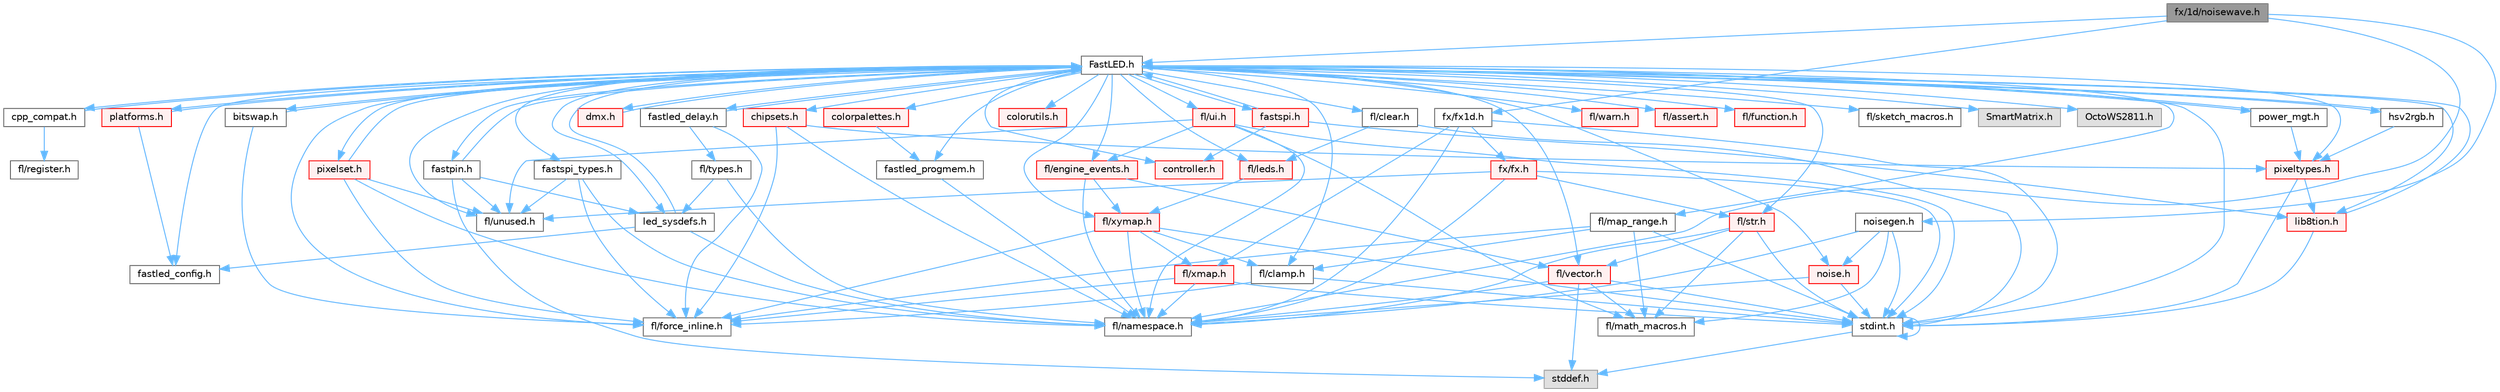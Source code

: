 digraph "fx/1d/noisewave.h"
{
 // INTERACTIVE_SVG=YES
 // LATEX_PDF_SIZE
  bgcolor="transparent";
  edge [fontname=Helvetica,fontsize=10,labelfontname=Helvetica,labelfontsize=10];
  node [fontname=Helvetica,fontsize=10,shape=box,height=0.2,width=0.4];
  Node1 [id="Node000001",label="fx/1d/noisewave.h",height=0.2,width=0.4,color="gray40", fillcolor="grey60", style="filled", fontcolor="black",tooltip=" "];
  Node1 -> Node2 [id="edge1_Node000001_Node000002",color="steelblue1",style="solid",tooltip=" "];
  Node2 [id="Node000002",label="FastLED.h",height=0.2,width=0.4,color="grey40", fillcolor="white", style="filled",URL="$db/d97/_fast_l_e_d_8h.html",tooltip="central include file for FastLED, defines the CFastLED class/object"];
  Node2 -> Node3 [id="edge2_Node000002_Node000003",color="steelblue1",style="solid",tooltip=" "];
  Node3 [id="Node000003",label="stdint.h",height=0.2,width=0.4,color="grey40", fillcolor="white", style="filled",URL="$df/dd8/stdint_8h.html",tooltip=" "];
  Node3 -> Node4 [id="edge3_Node000003_Node000004",color="steelblue1",style="solid",tooltip=" "];
  Node4 [id="Node000004",label="stddef.h",height=0.2,width=0.4,color="grey60", fillcolor="#E0E0E0", style="filled",tooltip=" "];
  Node3 -> Node3 [id="edge4_Node000003_Node000003",color="steelblue1",style="solid",tooltip=" "];
  Node2 -> Node5 [id="edge5_Node000002_Node000005",color="steelblue1",style="solid",tooltip=" "];
  Node5 [id="Node000005",label="SmartMatrix.h",height=0.2,width=0.4,color="grey60", fillcolor="#E0E0E0", style="filled",tooltip=" "];
  Node2 -> Node6 [id="edge6_Node000002_Node000006",color="steelblue1",style="solid",tooltip=" "];
  Node6 [id="Node000006",label="OctoWS2811.h",height=0.2,width=0.4,color="grey60", fillcolor="#E0E0E0", style="filled",tooltip=" "];
  Node2 -> Node7 [id="edge7_Node000002_Node000007",color="steelblue1",style="solid",tooltip=" "];
  Node7 [id="Node000007",label="fl/force_inline.h",height=0.2,width=0.4,color="grey40", fillcolor="white", style="filled",URL="$d4/d64/force__inline_8h.html",tooltip=" "];
  Node2 -> Node8 [id="edge8_Node000002_Node000008",color="steelblue1",style="solid",tooltip=" "];
  Node8 [id="Node000008",label="cpp_compat.h",height=0.2,width=0.4,color="grey40", fillcolor="white", style="filled",URL="$d9/d13/cpp__compat_8h.html",tooltip="Compatibility functions based on C++ version."];
  Node8 -> Node2 [id="edge9_Node000008_Node000002",color="steelblue1",style="solid",tooltip=" "];
  Node8 -> Node9 [id="edge10_Node000008_Node000009",color="steelblue1",style="solid",tooltip=" "];
  Node9 [id="Node000009",label="fl/register.h",height=0.2,width=0.4,color="grey40", fillcolor="white", style="filled",URL="$df/d80/register_8h.html",tooltip=" "];
  Node2 -> Node10 [id="edge11_Node000002_Node000010",color="steelblue1",style="solid",tooltip=" "];
  Node10 [id="Node000010",label="fastled_config.h",height=0.2,width=0.4,color="grey40", fillcolor="white", style="filled",URL="$d5/d11/fastled__config_8h.html",tooltip="Contains definitions that can be used to configure FastLED at compile time."];
  Node2 -> Node11 [id="edge12_Node000002_Node000011",color="steelblue1",style="solid",tooltip=" "];
  Node11 [id="Node000011",label="led_sysdefs.h",height=0.2,width=0.4,color="grey40", fillcolor="white", style="filled",URL="$d9/d3e/led__sysdefs_8h.html",tooltip="Determines which platform system definitions to include."];
  Node11 -> Node2 [id="edge13_Node000011_Node000002",color="steelblue1",style="solid",tooltip=" "];
  Node11 -> Node10 [id="edge14_Node000011_Node000010",color="steelblue1",style="solid",tooltip=" "];
  Node11 -> Node12 [id="edge15_Node000011_Node000012",color="steelblue1",style="solid",tooltip=" "];
  Node12 [id="Node000012",label="fl/namespace.h",height=0.2,width=0.4,color="grey40", fillcolor="white", style="filled",URL="$df/d2a/namespace_8h.html",tooltip="Implements the FastLED namespace macros."];
  Node2 -> Node13 [id="edge16_Node000002_Node000013",color="steelblue1",style="solid",tooltip=" "];
  Node13 [id="Node000013",label="fastled_delay.h",height=0.2,width=0.4,color="grey40", fillcolor="white", style="filled",URL="$d0/da8/fastled__delay_8h.html",tooltip="Utility functions and classes for managing delay cycles."];
  Node13 -> Node2 [id="edge17_Node000013_Node000002",color="steelblue1",style="solid",tooltip=" "];
  Node13 -> Node14 [id="edge18_Node000013_Node000014",color="steelblue1",style="solid",tooltip=" "];
  Node14 [id="Node000014",label="fl/types.h",height=0.2,width=0.4,color="grey40", fillcolor="white", style="filled",URL="$d7/da1/fl_2types_8h.html",tooltip=" "];
  Node14 -> Node12 [id="edge19_Node000014_Node000012",color="steelblue1",style="solid",tooltip=" "];
  Node14 -> Node11 [id="edge20_Node000014_Node000011",color="steelblue1",style="solid",tooltip=" "];
  Node13 -> Node7 [id="edge21_Node000013_Node000007",color="steelblue1",style="solid",tooltip=" "];
  Node2 -> Node15 [id="edge22_Node000002_Node000015",color="steelblue1",style="solid",tooltip=" "];
  Node15 [id="Node000015",label="bitswap.h",height=0.2,width=0.4,color="grey40", fillcolor="white", style="filled",URL="$de/ded/bitswap_8h.html",tooltip="Functions for doing a rotation of bits/bytes used by parallel output."];
  Node15 -> Node2 [id="edge23_Node000015_Node000002",color="steelblue1",style="solid",tooltip=" "];
  Node15 -> Node7 [id="edge24_Node000015_Node000007",color="steelblue1",style="solid",tooltip=" "];
  Node2 -> Node16 [id="edge25_Node000002_Node000016",color="steelblue1",style="solid",tooltip=" "];
  Node16 [id="Node000016",label="controller.h",height=0.2,width=0.4,color="red", fillcolor="#FFF0F0", style="filled",URL="$d2/dd9/controller_8h.html",tooltip="deprecated: base definitions used by led controllers for writing out led data"];
  Node2 -> Node70 [id="edge26_Node000002_Node000070",color="steelblue1",style="solid",tooltip=" "];
  Node70 [id="Node000070",label="fastpin.h",height=0.2,width=0.4,color="grey40", fillcolor="white", style="filled",URL="$db/d65/fastpin_8h.html",tooltip="Class base definitions for defining fast pin access."];
  Node70 -> Node2 [id="edge27_Node000070_Node000002",color="steelblue1",style="solid",tooltip=" "];
  Node70 -> Node11 [id="edge28_Node000070_Node000011",color="steelblue1",style="solid",tooltip=" "];
  Node70 -> Node4 [id="edge29_Node000070_Node000004",color="steelblue1",style="solid",tooltip=" "];
  Node70 -> Node37 [id="edge30_Node000070_Node000037",color="steelblue1",style="solid",tooltip=" "];
  Node37 [id="Node000037",label="fl/unused.h",height=0.2,width=0.4,color="grey40", fillcolor="white", style="filled",URL="$d8/d4b/unused_8h.html",tooltip=" "];
  Node2 -> Node71 [id="edge31_Node000002_Node000071",color="steelblue1",style="solid",tooltip=" "];
  Node71 [id="Node000071",label="fastspi_types.h",height=0.2,width=0.4,color="grey40", fillcolor="white", style="filled",URL="$d2/ddb/fastspi__types_8h.html",tooltip="Data types and constants used by SPI interfaces."];
  Node71 -> Node7 [id="edge32_Node000071_Node000007",color="steelblue1",style="solid",tooltip=" "];
  Node71 -> Node12 [id="edge33_Node000071_Node000012",color="steelblue1",style="solid",tooltip=" "];
  Node71 -> Node37 [id="edge34_Node000071_Node000037",color="steelblue1",style="solid",tooltip=" "];
  Node2 -> Node72 [id="edge35_Node000002_Node000072",color="steelblue1",style="solid",tooltip=" "];
  Node72 [id="Node000072",label="dmx.h",height=0.2,width=0.4,color="red", fillcolor="#FFF0F0", style="filled",URL="$d3/de1/dmx_8h.html",tooltip="Defines the DMX512-based LED controllers."];
  Node72 -> Node2 [id="edge36_Node000072_Node000002",color="steelblue1",style="solid",tooltip=" "];
  Node2 -> Node75 [id="edge37_Node000002_Node000075",color="steelblue1",style="solid",tooltip=" "];
  Node75 [id="Node000075",label="platforms.h",height=0.2,width=0.4,color="red", fillcolor="#FFF0F0", style="filled",URL="$da/dc9/platforms_8h.html",tooltip="Determines which platforms headers to include."];
  Node75 -> Node2 [id="edge38_Node000075_Node000002",color="steelblue1",style="solid",tooltip=" "];
  Node75 -> Node10 [id="edge39_Node000075_Node000010",color="steelblue1",style="solid",tooltip=" "];
  Node2 -> Node77 [id="edge40_Node000002_Node000077",color="steelblue1",style="solid",tooltip=" "];
  Node77 [id="Node000077",label="fastled_progmem.h",height=0.2,width=0.4,color="grey40", fillcolor="white", style="filled",URL="$df/dab/fastled__progmem_8h.html",tooltip="Wrapper definitions to allow seamless use of PROGMEM in environments that have it."];
  Node77 -> Node12 [id="edge41_Node000077_Node000012",color="steelblue1",style="solid",tooltip=" "];
  Node2 -> Node19 [id="edge42_Node000002_Node000019",color="steelblue1",style="solid",tooltip=" "];
  Node19 [id="Node000019",label="lib8tion.h",height=0.2,width=0.4,color="red", fillcolor="#FFF0F0", style="filled",URL="$df/da5/lib8tion_8h.html",tooltip="Fast, efficient 8-bit math functions specifically designed for high-performance LED programming."];
  Node19 -> Node2 [id="edge43_Node000019_Node000002",color="steelblue1",style="solid",tooltip=" "];
  Node19 -> Node3 [id="edge44_Node000019_Node000003",color="steelblue1",style="solid",tooltip=" "];
  Node2 -> Node18 [id="edge45_Node000002_Node000018",color="steelblue1",style="solid",tooltip=" "];
  Node18 [id="Node000018",label="pixeltypes.h",height=0.2,width=0.4,color="red", fillcolor="#FFF0F0", style="filled",URL="$d2/dba/pixeltypes_8h.html",tooltip="Includes defintions for RGB and HSV pixels."];
  Node18 -> Node3 [id="edge46_Node000018_Node000003",color="steelblue1",style="solid",tooltip=" "];
  Node18 -> Node19 [id="edge47_Node000018_Node000019",color="steelblue1",style="solid",tooltip=" "];
  Node2 -> Node78 [id="edge48_Node000002_Node000078",color="steelblue1",style="solid",tooltip=" "];
  Node78 [id="Node000078",label="hsv2rgb.h",height=0.2,width=0.4,color="grey40", fillcolor="white", style="filled",URL="$de/d9a/hsv2rgb_8h.html",tooltip="Functions to convert from the HSV colorspace to the RGB colorspace."];
  Node78 -> Node2 [id="edge49_Node000078_Node000002",color="steelblue1",style="solid",tooltip=" "];
  Node78 -> Node18 [id="edge50_Node000078_Node000018",color="steelblue1",style="solid",tooltip=" "];
  Node2 -> Node79 [id="edge51_Node000002_Node000079",color="steelblue1",style="solid",tooltip=" "];
  Node79 [id="Node000079",label="colorutils.h",height=0.2,width=0.4,color="red", fillcolor="#FFF0F0", style="filled",URL="$d1/dfb/colorutils_8h.html",tooltip=" "];
  Node2 -> Node84 [id="edge52_Node000002_Node000084",color="steelblue1",style="solid",tooltip=" "];
  Node84 [id="Node000084",label="pixelset.h",height=0.2,width=0.4,color="red", fillcolor="#FFF0F0", style="filled",URL="$d4/d46/pixelset_8h.html",tooltip="Declares classes for managing logical groups of LEDs."];
  Node84 -> Node7 [id="edge53_Node000084_Node000007",color="steelblue1",style="solid",tooltip=" "];
  Node84 -> Node12 [id="edge54_Node000084_Node000012",color="steelblue1",style="solid",tooltip=" "];
  Node84 -> Node37 [id="edge55_Node000084_Node000037",color="steelblue1",style="solid",tooltip=" "];
  Node84 -> Node2 [id="edge56_Node000084_Node000002",color="steelblue1",style="solid",tooltip=" "];
  Node2 -> Node85 [id="edge57_Node000002_Node000085",color="steelblue1",style="solid",tooltip=" "];
  Node85 [id="Node000085",label="colorpalettes.h",height=0.2,width=0.4,color="red", fillcolor="#FFF0F0", style="filled",URL="$dc/dcc/colorpalettes_8h.html",tooltip="Declarations for the predefined color palettes supplied by FastLED."];
  Node85 -> Node77 [id="edge58_Node000085_Node000077",color="steelblue1",style="solid",tooltip=" "];
  Node2 -> Node86 [id="edge59_Node000002_Node000086",color="steelblue1",style="solid",tooltip=" "];
  Node86 [id="Node000086",label="noise.h",height=0.2,width=0.4,color="red", fillcolor="#FFF0F0", style="filled",URL="$d1/d31/noise_8h.html",tooltip="Functions to generate and fill arrays with noise."];
  Node86 -> Node3 [id="edge60_Node000086_Node000003",color="steelblue1",style="solid",tooltip=" "];
  Node86 -> Node12 [id="edge61_Node000086_Node000012",color="steelblue1",style="solid",tooltip=" "];
  Node2 -> Node87 [id="edge62_Node000002_Node000087",color="steelblue1",style="solid",tooltip=" "];
  Node87 [id="Node000087",label="power_mgt.h",height=0.2,width=0.4,color="grey40", fillcolor="white", style="filled",URL="$dc/d5b/power__mgt_8h.html",tooltip="Functions to limit the power used by FastLED."];
  Node87 -> Node2 [id="edge63_Node000087_Node000002",color="steelblue1",style="solid",tooltip=" "];
  Node87 -> Node18 [id="edge64_Node000087_Node000018",color="steelblue1",style="solid",tooltip=" "];
  Node2 -> Node88 [id="edge65_Node000002_Node000088",color="steelblue1",style="solid",tooltip=" "];
  Node88 [id="Node000088",label="fastspi.h",height=0.2,width=0.4,color="red", fillcolor="#FFF0F0", style="filled",URL="$d6/ddc/fastspi_8h.html",tooltip="Serial peripheral interface (SPI) definitions per platform."];
  Node88 -> Node2 [id="edge66_Node000088_Node000002",color="steelblue1",style="solid",tooltip=" "];
  Node88 -> Node16 [id="edge67_Node000088_Node000016",color="steelblue1",style="solid",tooltip=" "];
  Node88 -> Node19 [id="edge68_Node000088_Node000019",color="steelblue1",style="solid",tooltip=" "];
  Node2 -> Node90 [id="edge69_Node000002_Node000090",color="steelblue1",style="solid",tooltip=" "];
  Node90 [id="Node000090",label="chipsets.h",height=0.2,width=0.4,color="red", fillcolor="#FFF0F0", style="filled",URL="$db/d66/chipsets_8h.html",tooltip="Contains the bulk of the definitions for the various LED chipsets supported."];
  Node90 -> Node18 [id="edge70_Node000090_Node000018",color="steelblue1",style="solid",tooltip=" "];
  Node90 -> Node7 [id="edge71_Node000090_Node000007",color="steelblue1",style="solid",tooltip=" "];
  Node90 -> Node12 [id="edge72_Node000090_Node000012",color="steelblue1",style="solid",tooltip=" "];
  Node2 -> Node59 [id="edge73_Node000002_Node000059",color="steelblue1",style="solid",tooltip=" "];
  Node59 [id="Node000059",label="fl/engine_events.h",height=0.2,width=0.4,color="red", fillcolor="#FFF0F0", style="filled",URL="$db/dc0/engine__events_8h.html",tooltip=" "];
  Node59 -> Node12 [id="edge74_Node000059_Node000012",color="steelblue1",style="solid",tooltip=" "];
  Node59 -> Node40 [id="edge75_Node000059_Node000040",color="steelblue1",style="solid",tooltip=" "];
  Node40 [id="Node000040",label="fl/vector.h",height=0.2,width=0.4,color="red", fillcolor="#FFF0F0", style="filled",URL="$d6/d68/vector_8h.html",tooltip=" "];
  Node40 -> Node4 [id="edge76_Node000040_Node000004",color="steelblue1",style="solid",tooltip=" "];
  Node40 -> Node3 [id="edge77_Node000040_Node000003",color="steelblue1",style="solid",tooltip=" "];
  Node40 -> Node30 [id="edge78_Node000040_Node000030",color="steelblue1",style="solid",tooltip=" "];
  Node30 [id="Node000030",label="fl/math_macros.h",height=0.2,width=0.4,color="grey40", fillcolor="white", style="filled",URL="$d8/db8/math__macros_8h.html",tooltip=" "];
  Node40 -> Node12 [id="edge79_Node000040_Node000012",color="steelblue1",style="solid",tooltip=" "];
  Node59 -> Node67 [id="edge80_Node000059_Node000067",color="steelblue1",style="solid",tooltip=" "];
  Node67 [id="Node000067",label="fl/xymap.h",height=0.2,width=0.4,color="red", fillcolor="#FFF0F0", style="filled",URL="$da/d61/xymap_8h.html",tooltip=" "];
  Node67 -> Node3 [id="edge81_Node000067_Node000003",color="steelblue1",style="solid",tooltip=" "];
  Node67 -> Node28 [id="edge82_Node000067_Node000028",color="steelblue1",style="solid",tooltip=" "];
  Node28 [id="Node000028",label="fl/clamp.h",height=0.2,width=0.4,color="grey40", fillcolor="white", style="filled",URL="$d6/dd3/clamp_8h.html",tooltip=" "];
  Node28 -> Node3 [id="edge83_Node000028_Node000003",color="steelblue1",style="solid",tooltip=" "];
  Node28 -> Node7 [id="edge84_Node000028_Node000007",color="steelblue1",style="solid",tooltip=" "];
  Node67 -> Node7 [id="edge85_Node000067_Node000007",color="steelblue1",style="solid",tooltip=" "];
  Node67 -> Node12 [id="edge86_Node000067_Node000012",color="steelblue1",style="solid",tooltip=" "];
  Node67 -> Node68 [id="edge87_Node000067_Node000068",color="steelblue1",style="solid",tooltip=" "];
  Node68 [id="Node000068",label="fl/xmap.h",height=0.2,width=0.4,color="red", fillcolor="#FFF0F0", style="filled",URL="$dd/dcc/xmap_8h.html",tooltip=" "];
  Node68 -> Node3 [id="edge88_Node000068_Node000003",color="steelblue1",style="solid",tooltip=" "];
  Node68 -> Node7 [id="edge89_Node000068_Node000007",color="steelblue1",style="solid",tooltip=" "];
  Node68 -> Node12 [id="edge90_Node000068_Node000012",color="steelblue1",style="solid",tooltip=" "];
  Node2 -> Node91 [id="edge91_Node000002_Node000091",color="steelblue1",style="solid",tooltip=" "];
  Node91 [id="Node000091",label="fl/leds.h",height=0.2,width=0.4,color="red", fillcolor="#FFF0F0", style="filled",URL="$da/d78/leds_8h.html",tooltip=" "];
  Node91 -> Node67 [id="edge92_Node000091_Node000067",color="steelblue1",style="solid",tooltip=" "];
  Node2 -> Node25 [id="edge93_Node000002_Node000025",color="steelblue1",style="solid",tooltip=" "];
  Node25 [id="Node000025",label="fl/str.h",height=0.2,width=0.4,color="red", fillcolor="#FFF0F0", style="filled",URL="$d1/d93/str_8h.html",tooltip=" "];
  Node25 -> Node3 [id="edge94_Node000025_Node000003",color="steelblue1",style="solid",tooltip=" "];
  Node25 -> Node30 [id="edge95_Node000025_Node000030",color="steelblue1",style="solid",tooltip=" "];
  Node25 -> Node12 [id="edge96_Node000025_Node000012",color="steelblue1",style="solid",tooltip=" "];
  Node25 -> Node40 [id="edge97_Node000025_Node000040",color="steelblue1",style="solid",tooltip=" "];
  Node2 -> Node67 [id="edge98_Node000002_Node000067",color="steelblue1",style="solid",tooltip=" "];
  Node2 -> Node28 [id="edge99_Node000002_Node000028",color="steelblue1",style="solid",tooltip=" "];
  Node2 -> Node29 [id="edge100_Node000002_Node000029",color="steelblue1",style="solid",tooltip=" "];
  Node29 [id="Node000029",label="fl/map_range.h",height=0.2,width=0.4,color="grey40", fillcolor="white", style="filled",URL="$d1/d47/map__range_8h.html",tooltip=" "];
  Node29 -> Node3 [id="edge101_Node000029_Node000003",color="steelblue1",style="solid",tooltip=" "];
  Node29 -> Node28 [id="edge102_Node000029_Node000028",color="steelblue1",style="solid",tooltip=" "];
  Node29 -> Node7 [id="edge103_Node000029_Node000007",color="steelblue1",style="solid",tooltip=" "];
  Node29 -> Node30 [id="edge104_Node000029_Node000030",color="steelblue1",style="solid",tooltip=" "];
  Node2 -> Node92 [id="edge105_Node000002_Node000092",color="steelblue1",style="solid",tooltip=" "];
  Node92 [id="Node000092",label="fl/warn.h",height=0.2,width=0.4,color="red", fillcolor="#FFF0F0", style="filled",URL="$de/d77/warn_8h.html",tooltip=" "];
  Node2 -> Node63 [id="edge106_Node000002_Node000063",color="steelblue1",style="solid",tooltip=" "];
  Node63 [id="Node000063",label="fl/assert.h",height=0.2,width=0.4,color="red", fillcolor="#FFF0F0", style="filled",URL="$dc/da7/assert_8h.html",tooltip=" "];
  Node2 -> Node37 [id="edge107_Node000002_Node000037",color="steelblue1",style="solid",tooltip=" "];
  Node2 -> Node40 [id="edge108_Node000002_Node000040",color="steelblue1",style="solid",tooltip=" "];
  Node2 -> Node95 [id="edge109_Node000002_Node000095",color="steelblue1",style="solid",tooltip=" "];
  Node95 [id="Node000095",label="fl/function.h",height=0.2,width=0.4,color="red", fillcolor="#FFF0F0", style="filled",URL="$dd/d67/function_8h.html",tooltip=" "];
  Node2 -> Node96 [id="edge110_Node000002_Node000096",color="steelblue1",style="solid",tooltip=" "];
  Node96 [id="Node000096",label="fl/clear.h",height=0.2,width=0.4,color="grey40", fillcolor="white", style="filled",URL="$df/db0/clear_8h.html",tooltip=" "];
  Node96 -> Node91 [id="edge111_Node000096_Node000091",color="steelblue1",style="solid",tooltip=" "];
  Node96 -> Node3 [id="edge112_Node000096_Node000003",color="steelblue1",style="solid",tooltip=" "];
  Node2 -> Node97 [id="edge113_Node000002_Node000097",color="steelblue1",style="solid",tooltip=" "];
  Node97 [id="Node000097",label="fl/ui.h",height=0.2,width=0.4,color="red", fillcolor="#FFF0F0", style="filled",URL="$d9/d3b/ui_8h.html",tooltip=" "];
  Node97 -> Node3 [id="edge114_Node000097_Node000003",color="steelblue1",style="solid",tooltip=" "];
  Node97 -> Node59 [id="edge115_Node000097_Node000059",color="steelblue1",style="solid",tooltip=" "];
  Node97 -> Node30 [id="edge116_Node000097_Node000030",color="steelblue1",style="solid",tooltip=" "];
  Node97 -> Node12 [id="edge117_Node000097_Node000012",color="steelblue1",style="solid",tooltip=" "];
  Node97 -> Node37 [id="edge118_Node000097_Node000037",color="steelblue1",style="solid",tooltip=" "];
  Node2 -> Node106 [id="edge119_Node000002_Node000106",color="steelblue1",style="solid",tooltip=" "];
  Node106 [id="Node000106",label="fl/sketch_macros.h",height=0.2,width=0.4,color="grey40", fillcolor="white", style="filled",URL="$d1/dbc/sketch__macros_8h.html",tooltip=" "];
  Node1 -> Node12 [id="edge120_Node000001_Node000012",color="steelblue1",style="solid",tooltip=" "];
  Node1 -> Node107 [id="edge121_Node000001_Node000107",color="steelblue1",style="solid",tooltip=" "];
  Node107 [id="Node000107",label="fx/fx1d.h",height=0.2,width=0.4,color="grey40", fillcolor="white", style="filled",URL="$da/d81/fx1d_8h.html",tooltip=" "];
  Node107 -> Node3 [id="edge122_Node000107_Node000003",color="steelblue1",style="solid",tooltip=" "];
  Node107 -> Node12 [id="edge123_Node000107_Node000012",color="steelblue1",style="solid",tooltip=" "];
  Node107 -> Node68 [id="edge124_Node000107_Node000068",color="steelblue1",style="solid",tooltip=" "];
  Node107 -> Node108 [id="edge125_Node000107_Node000108",color="steelblue1",style="solid",tooltip=" "];
  Node108 [id="Node000108",label="fx/fx.h",height=0.2,width=0.4,color="red", fillcolor="#FFF0F0", style="filled",URL="$df/d44/src_2fx_2fx_8h.html",tooltip=" "];
  Node108 -> Node3 [id="edge126_Node000108_Node000003",color="steelblue1",style="solid",tooltip=" "];
  Node108 -> Node12 [id="edge127_Node000108_Node000012",color="steelblue1",style="solid",tooltip=" "];
  Node108 -> Node25 [id="edge128_Node000108_Node000025",color="steelblue1",style="solid",tooltip=" "];
  Node108 -> Node37 [id="edge129_Node000108_Node000037",color="steelblue1",style="solid",tooltip=" "];
  Node1 -> Node111 [id="edge130_Node000001_Node000111",color="steelblue1",style="solid",tooltip=" "];
  Node111 [id="Node000111",label="noisegen.h",height=0.2,width=0.4,color="grey40", fillcolor="white", style="filled",URL="$d8/d10/noisegen_8h.html",tooltip="Noise generation classes."];
  Node111 -> Node3 [id="edge131_Node000111_Node000003",color="steelblue1",style="solid",tooltip=" "];
  Node111 -> Node86 [id="edge132_Node000111_Node000086",color="steelblue1",style="solid",tooltip=" "];
  Node111 -> Node30 [id="edge133_Node000111_Node000030",color="steelblue1",style="solid",tooltip=" "];
  Node111 -> Node12 [id="edge134_Node000111_Node000012",color="steelblue1",style="solid",tooltip=" "];
}
